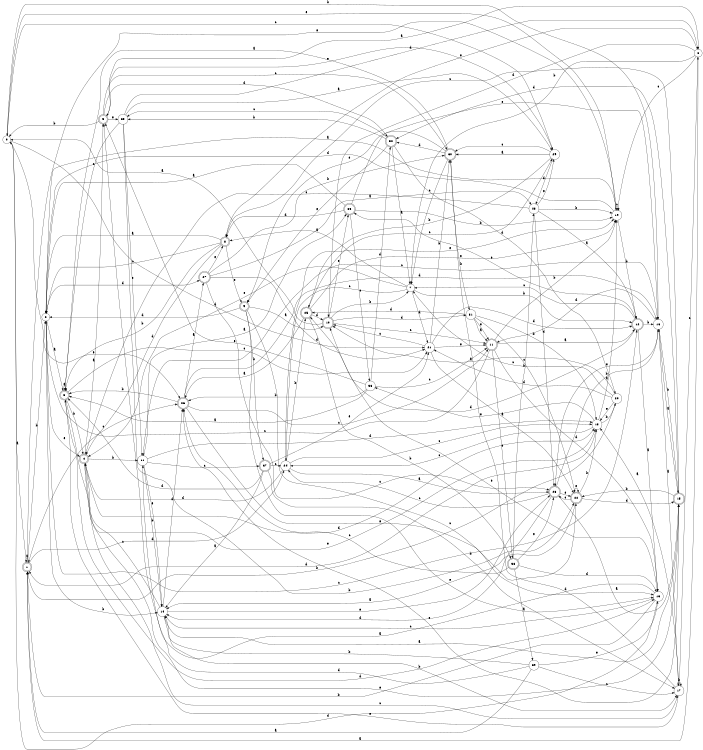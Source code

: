 digraph n32_4 {
__start0 [label="" shape="none"];

rankdir=LR;
size="8,5";

s0 [style="filled", color="black", fillcolor="white" shape="circle", label="0"];
s1 [style="rounded,filled", color="black", fillcolor="white" shape="doublecircle", label="1"];
s2 [style="filled", color="black", fillcolor="white" shape="circle", label="2"];
s3 [style="rounded,filled", color="black", fillcolor="white" shape="doublecircle", label="3"];
s4 [style="rounded,filled", color="black", fillcolor="white" shape="doublecircle", label="4"];
s5 [style="rounded,filled", color="black", fillcolor="white" shape="doublecircle", label="5"];
s6 [style="filled", color="black", fillcolor="white" shape="circle", label="6"];
s7 [style="filled", color="black", fillcolor="white" shape="circle", label="7"];
s8 [style="rounded,filled", color="black", fillcolor="white" shape="doublecircle", label="8"];
s9 [style="rounded,filled", color="black", fillcolor="white" shape="doublecircle", label="9"];
s10 [style="rounded,filled", color="black", fillcolor="white" shape="doublecircle", label="10"];
s11 [style="rounded,filled", color="black", fillcolor="white" shape="doublecircle", label="11"];
s12 [style="rounded,filled", color="black", fillcolor="white" shape="doublecircle", label="12"];
s13 [style="filled", color="black", fillcolor="white" shape="circle", label="13"];
s14 [style="filled", color="black", fillcolor="white" shape="circle", label="14"];
s15 [style="rounded,filled", color="black", fillcolor="white" shape="doublecircle", label="15"];
s16 [style="filled", color="black", fillcolor="white" shape="circle", label="16"];
s17 [style="filled", color="black", fillcolor="white" shape="circle", label="17"];
s18 [style="filled", color="black", fillcolor="white" shape="circle", label="18"];
s19 [style="filled", color="black", fillcolor="white" shape="circle", label="19"];
s20 [style="filled", color="black", fillcolor="white" shape="circle", label="20"];
s21 [style="filled", color="black", fillcolor="white" shape="circle", label="21"];
s22 [style="rounded,filled", color="black", fillcolor="white" shape="doublecircle", label="22"];
s23 [style="rounded,filled", color="black", fillcolor="white" shape="doublecircle", label="23"];
s24 [style="filled", color="black", fillcolor="white" shape="circle", label="24"];
s25 [style="rounded,filled", color="black", fillcolor="white" shape="doublecircle", label="25"];
s26 [style="rounded,filled", color="black", fillcolor="white" shape="doublecircle", label="26"];
s27 [style="rounded,filled", color="black", fillcolor="white" shape="doublecircle", label="27"];
s28 [style="filled", color="black", fillcolor="white" shape="circle", label="28"];
s29 [style="filled", color="black", fillcolor="white" shape="circle", label="29"];
s30 [style="rounded,filled", color="black", fillcolor="white" shape="doublecircle", label="30"];
s31 [style="filled", color="black", fillcolor="white" shape="circle", label="31"];
s32 [style="rounded,filled", color="black", fillcolor="white" shape="doublecircle", label="32"];
s33 [style="filled", color="black", fillcolor="white" shape="circle", label="33"];
s34 [style="filled", color="black", fillcolor="white" shape="circle", label="34"];
s35 [style="rounded,filled", color="black", fillcolor="white" shape="doublecircle", label="35"];
s36 [style="filled", color="black", fillcolor="white" shape="circle", label="36"];
s37 [style="rounded,filled", color="black", fillcolor="white" shape="doublecircle", label="37"];
s38 [style="rounded,filled", color="black", fillcolor="white" shape="doublecircle", label="38"];
s39 [style="filled", color="black", fillcolor="white" shape="circle", label="39"];
s0 -> s1 [label="a"];
s0 -> s16 [label="b"];
s0 -> s29 [label="c"];
s0 -> s21 [label="d"];
s0 -> s26 [label="e"];
s1 -> s1 [label="a"];
s1 -> s2 [label="b"];
s1 -> s26 [label="c"];
s1 -> s24 [label="d"];
s1 -> s19 [label="e"];
s2 -> s3 [label="a"];
s2 -> s14 [label="b"];
s2 -> s12 [label="c"];
s2 -> s27 [label="d"];
s2 -> s4 [label="e"];
s3 -> s3 [label="a"];
s3 -> s4 [label="b"];
s3 -> s21 [label="c"];
s3 -> s13 [label="d"];
s3 -> s18 [label="e"];
s4 -> s5 [label="a"];
s4 -> s34 [label="b"];
s4 -> s17 [label="c"];
s4 -> s18 [label="d"];
s4 -> s15 [label="e"];
s5 -> s6 [label="a"];
s5 -> s0 [label="b"];
s5 -> s30 [label="c"];
s5 -> s32 [label="d"];
s5 -> s33 [label="e"];
s6 -> s1 [label="a"];
s6 -> s7 [label="b"];
s6 -> s19 [label="c"];
s6 -> s10 [label="d"];
s6 -> s8 [label="e"];
s7 -> s8 [label="a"];
s7 -> s12 [label="b"];
s7 -> s24 [label="c"];
s7 -> s21 [label="d"];
s7 -> s4 [label="e"];
s8 -> s2 [label="a"];
s8 -> s3 [label="b"];
s8 -> s2 [label="c"];
s8 -> s4 [label="d"];
s8 -> s9 [label="e"];
s9 -> s10 [label="a"];
s9 -> s37 [label="b"];
s9 -> s13 [label="c"];
s9 -> s2 [label="d"];
s9 -> s13 [label="e"];
s10 -> s0 [label="a"];
s10 -> s7 [label="b"];
s10 -> s11 [label="c"];
s10 -> s31 [label="d"];
s10 -> s35 [label="e"];
s11 -> s12 [label="a"];
s11 -> s19 [label="b"];
s11 -> s2 [label="c"];
s11 -> s13 [label="d"];
s11 -> s38 [label="e"];
s12 -> s13 [label="a"];
s12 -> s16 [label="b"];
s12 -> s7 [label="c"];
s12 -> s25 [label="d"];
s12 -> s35 [label="e"];
s13 -> s5 [label="a"];
s13 -> s1 [label="b"];
s13 -> s14 [label="c"];
s13 -> s0 [label="d"];
s13 -> s10 [label="e"];
s14 -> s15 [label="a"];
s14 -> s17 [label="b"];
s14 -> s4 [label="c"];
s14 -> s26 [label="d"];
s14 -> s23 [label="e"];
s15 -> s16 [label="a"];
s15 -> s22 [label="b"];
s15 -> s8 [label="c"];
s15 -> s32 [label="d"];
s15 -> s26 [label="e"];
s16 -> s17 [label="a"];
s16 -> s15 [label="b"];
s16 -> s34 [label="c"];
s16 -> s11 [label="d"];
s16 -> s23 [label="e"];
s17 -> s18 [label="a"];
s17 -> s17 [label="b"];
s17 -> s6 [label="c"];
s17 -> s30 [label="d"];
s17 -> s3 [label="e"];
s18 -> s19 [label="a"];
s18 -> s20 [label="b"];
s18 -> s24 [label="c"];
s18 -> s1 [label="d"];
s18 -> s36 [label="e"];
s19 -> s2 [label="a"];
s19 -> s12 [label="b"];
s19 -> s19 [label="c"];
s19 -> s2 [label="d"];
s19 -> s0 [label="e"];
s20 -> s10 [label="a"];
s20 -> s1 [label="b"];
s20 -> s7 [label="c"];
s20 -> s21 [label="d"];
s20 -> s18 [label="e"];
s21 -> s22 [label="a"];
s21 -> s30 [label="b"];
s21 -> s10 [label="c"];
s21 -> s12 [label="d"];
s21 -> s11 [label="e"];
s22 -> s14 [label="a"];
s22 -> s18 [label="b"];
s22 -> s23 [label="c"];
s22 -> s15 [label="d"];
s22 -> s22 [label="e"];
s23 -> s15 [label="a"];
s23 -> s16 [label="b"];
s23 -> s24 [label="c"];
s23 -> s14 [label="d"];
s23 -> s22 [label="e"];
s24 -> s23 [label="a"];
s24 -> s25 [label="b"];
s24 -> s18 [label="c"];
s24 -> s4 [label="d"];
s24 -> s19 [label="e"];
s25 -> s26 [label="a"];
s25 -> s38 [label="b"];
s25 -> s29 [label="c"];
s25 -> s10 [label="d"];
s25 -> s19 [label="e"];
s26 -> s27 [label="a"];
s26 -> s3 [label="b"];
s26 -> s11 [label="c"];
s26 -> s16 [label="d"];
s26 -> s22 [label="e"];
s27 -> s28 [label="a"];
s27 -> s30 [label="b"];
s27 -> s23 [label="c"];
s27 -> s21 [label="d"];
s27 -> s8 [label="e"];
s28 -> s12 [label="a"];
s28 -> s19 [label="b"];
s28 -> s4 [label="c"];
s28 -> s23 [label="d"];
s28 -> s29 [label="e"];
s29 -> s30 [label="a"];
s29 -> s25 [label="b"];
s29 -> s30 [label="c"];
s29 -> s28 [label="d"];
s29 -> s5 [label="e"];
s30 -> s3 [label="a"];
s30 -> s31 [label="b"];
s30 -> s7 [label="c"];
s30 -> s32 [label="d"];
s30 -> s9 [label="e"];
s31 -> s11 [label="a"];
s31 -> s18 [label="b"];
s31 -> s22 [label="c"];
s31 -> s25 [label="d"];
s31 -> s11 [label="e"];
s32 -> s7 [label="a"];
s32 -> s33 [label="b"];
s32 -> s33 [label="c"];
s32 -> s20 [label="d"];
s32 -> s9 [label="e"];
s33 -> s29 [label="a"];
s33 -> s22 [label="b"];
s33 -> s3 [label="c"];
s33 -> s6 [label="d"];
s33 -> s34 [label="e"];
s34 -> s35 [label="a"];
s34 -> s14 [label="b"];
s34 -> s37 [label="c"];
s34 -> s18 [label="d"];
s34 -> s14 [label="e"];
s35 -> s2 [label="a"];
s35 -> s19 [label="b"];
s35 -> s36 [label="c"];
s35 -> s8 [label="d"];
s35 -> s16 [label="e"];
s36 -> s3 [label="a"];
s36 -> s26 [label="b"];
s36 -> s11 [label="c"];
s36 -> s32 [label="d"];
s36 -> s5 [label="e"];
s37 -> s14 [label="a"];
s37 -> s17 [label="b"];
s37 -> s24 [label="c"];
s37 -> s3 [label="d"];
s37 -> s21 [label="e"];
s38 -> s39 [label="a"];
s38 -> s28 [label="b"];
s38 -> s26 [label="c"];
s38 -> s13 [label="d"];
s38 -> s23 [label="e"];
s39 -> s1 [label="a"];
s39 -> s14 [label="b"];
s39 -> s17 [label="c"];
s39 -> s34 [label="d"];
s39 -> s13 [label="e"];

}